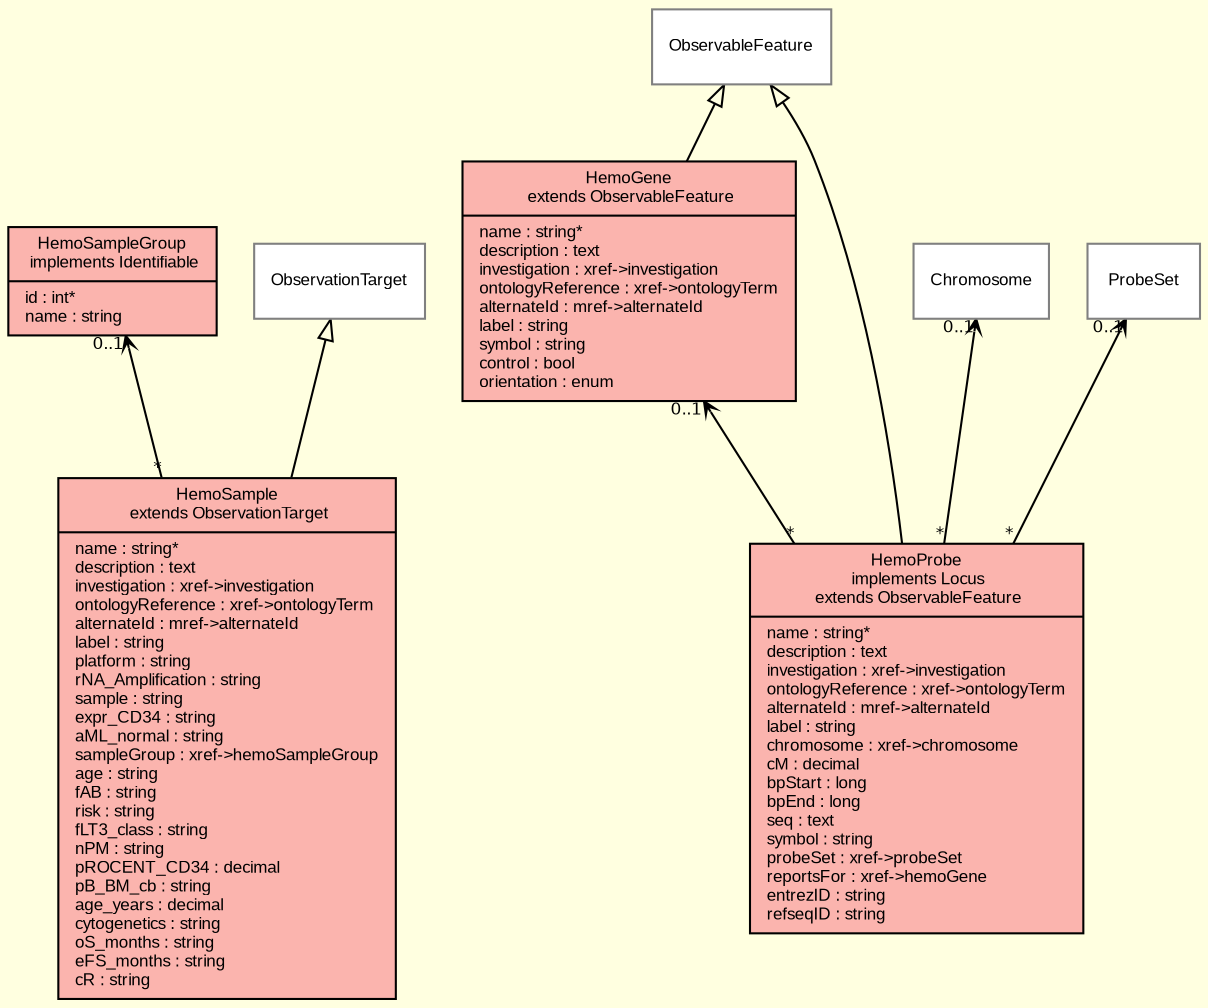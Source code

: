 digraph G {
        color = "white"
		compound = true
		fontname = "Bitstream Vera Sans"
		fontsize = 8
		pagedir="TB"
		rankdir="BT"
		bgcolor = "lightyellow"  
		labelfloat = "true"
		mode = "hier"
		overlap = "false"
		splines = "true"
		layers = "1:2"
		clusterrank = "local"
		outputorder="edgesfirst"

        node [
			fontname = "Arial"
            fontsize = 8
            shape = "record"
            color = "#808080"
            style="filled"
            fillcolor = "white"
            layer = "2"
            colorscheme = pastel19
        ]

        edge [
                fontname = "Bitstream Vera Sans"
                fontsize = 8
                layer = "1"
        ]

/* entities outside modules*/
               "HemoSample" [
                	    style = "filled"
                	    fillcolor =  "white"
			        	fontname = "Arial"
			        	fontcolor = "black"
			        	color = "black"
                
                        label = "{HemoSample\n extends observationTarget|name : string*\ldescription : text\linvestigation : xref-&gt;investigation\lontologyReference : xref-&gt;ontologyTerm\lalternateId : mref-&gt;alternateId\llabel : string\lplatform : string\lrNA_Amplification : string\lsample : string\lexpr_CD34 : string\laML_normal : string\lsampleGroup : xref-&gt;hemoSampleGroup\lage : string\lfAB : string\lrisk : string\lfLT3_class : string\lnPM : string\lpROCENT_CD34 : decimal\lpB_BM_cb : string\lage_years : decimal\lcytogenetics : string\loS_months : string\leFS_months : string\lcR : string\l}"
                ]

               "HemoGene" [
                	    style = "filled"
                	    fillcolor =  "white"
			        	fontname = "Arial"
			        	fontcolor = "black"
			        	color = "black"
                
                        label = "{HemoGene\n extends observableFeature|name : string*\ldescription : text\linvestigation : xref-&gt;investigation\lontologyReference : xref-&gt;ontologyTerm\lalternateId : mref-&gt;alternateId\llabel : string\lsymbol : string\lcontrol : bool\lorientation : enum\l}"
                ]

               "HemoProbe" [
                	    style = "filled"
                	    fillcolor =  "white"
			        	fontname = "Arial"
			        	fontcolor = "black"
			        	color = "black"
                
                        label = "{HemoProbe\n implements Locus\n extends observableFeature|name : string*\ldescription : text\linvestigation : xref-&gt;investigation\lontologyReference : xref-&gt;ontologyTerm\lalternateId : mref-&gt;alternateId\llabel : string\lchromosome : xref-&gt;chromosome\lcM : decimal\lbpStart : long\lbpEnd : long\lseq : text\lsymbol : string\lprobeSet : xref-&gt;probeSet\lreportsFor : xref-&gt;hemoGene\lentrezID : string\lrefseqID : string\l}"
                ]

               "HemoSampleGroup" [
                	    style = "filled"
                	    fillcolor =  "white"
			        	fontname = "Arial"
			        	fontcolor = "black"
			        	color = "black"
                
                        label = "{HemoSampleGroup\n implements Identifiable|id : int*\lname : string\l}"
                ]

/*entities inside modules*/
/*        subgraph cluster_0 {
        		rankdir = "TB"
        		pagedir = "TB"
                label = "org.molgenis.auth"
                labelloc = bottom
				fillcolor = "white"
                style="filled"*/

/*        }  */
/*        subgraph cluster_1 {
        		rankdir = "TB"
        		pagedir = "TB"
                label = "org.molgenis.core"
                labelloc = bottom
				fillcolor = "white"
                style="filled"*/

/*        }  */
/*        subgraph cluster_2 {
        		rankdir = "TB"
        		pagedir = "TB"
                label = "org.molgenis.data"
                labelloc = bottom
				fillcolor = "white"
                style="filled"*/

/*        }  */
/*        subgraph cluster_3 {
        		rankdir = "TB"
        		pagedir = "TB"
                label = "org.molgenis.organization"
                labelloc = bottom
				fillcolor = "white"
                style="filled"*/

/*        }  */
/*        subgraph cluster_4 {
        		rankdir = "TB"
        		pagedir = "TB"
                label = "org.molgenis.pheno"
                labelloc = bottom
				fillcolor = "white"
                style="filled"*/

/*        }  */
/*        subgraph cluster_5 {
        		rankdir = "TB"
        		pagedir = "TB"
                label = "org.molgenis.protocol"
                labelloc = bottom
				fillcolor = "white"
                style="filled"*/

/*        }  */
/*        subgraph cluster_6 {
        		rankdir = "TB"
        		pagedir = "TB"
                label = "org.molgenis.xgap"
                labelloc = bottom
				fillcolor = "white"
                style="filled"*/

/*        }  */
/*        subgraph cluster_7 {
        		rankdir = "TB"
        		pagedir = "TB"
                label = "org.molgenis.cluster"
                labelloc = bottom
				fillcolor = "white"
                style="filled"*/

/*        }  */
/*        subgraph cluster_8 {
        		rankdir = "TB"
        		pagedir = "TB"
                label = "org.molgenis.hemodb"
                labelloc = bottom
				fillcolor = "white"
                style="filled"*/

                "HemoSample" [
                	    style = "filled"
                	    fillcolor =  "1"
			        	fontname = "Arial"
			        	fontcolor = "black"
			        	color = "black"
                
                        label = "{HemoSample\n extends ObservationTarget|name : string*\ldescription : text\linvestigation : xref-&gt;investigation\lontologyReference : xref-&gt;ontologyTerm\lalternateId : mref-&gt;alternateId\llabel : string\lplatform : string\lrNA_Amplification : string\lsample : string\lexpr_CD34 : string\laML_normal : string\lsampleGroup : xref-&gt;hemoSampleGroup\lage : string\lfAB : string\lrisk : string\lfLT3_class : string\lnPM : string\lpROCENT_CD34 : decimal\lpB_BM_cb : string\lage_years : decimal\lcytogenetics : string\loS_months : string\leFS_months : string\lcR : string\l}"
                ]
                "HemoGene" [
                	    style = "filled"
                	    fillcolor =  "1"
			        	fontname = "Arial"
			        	fontcolor = "black"
			        	color = "black"
                
                        label = "{HemoGene\n extends ObservableFeature|name : string*\ldescription : text\linvestigation : xref-&gt;investigation\lontologyReference : xref-&gt;ontologyTerm\lalternateId : mref-&gt;alternateId\llabel : string\lsymbol : string\lcontrol : bool\lorientation : enum\l}"
                ]
                "HemoProbe" [
                	    style = "filled"
                	    fillcolor =  "1"
			        	fontname = "Arial"
			        	fontcolor = "black"
			        	color = "black"
                
                        label = "{HemoProbe\n implements Locus\n extends ObservableFeature|name : string*\ldescription : text\linvestigation : xref-&gt;investigation\lontologyReference : xref-&gt;ontologyTerm\lalternateId : mref-&gt;alternateId\llabel : string\lchromosome : xref-&gt;chromosome\lcM : decimal\lbpStart : long\lbpEnd : long\lseq : text\lsymbol : string\lprobeSet : xref-&gt;probeSet\lreportsFor : xref-&gt;hemoGene\lentrezID : string\lrefseqID : string\l}"
                ]
                "HemoSampleGroup" [
                	    style = "filled"
                	    fillcolor =  "1"
			        	fontname = "Arial"
			        	fontcolor = "black"
			        	color = "black"
                
                        label = "{HemoSampleGroup\n implements Identifiable|id : int*\lname : string\l}"
                ]
/*        }  */

/*interface relationships*/
        edge [
                arrowhead = "empty"
                color = "#808080"
        ]

/*inheritance relationships*/
        edge [
                arrowhead = "empty"
                color = "black"
        ]
        
        "HemoSample" -> "ObservationTarget"
        "HemoGene" -> "ObservableFeature"
        "HemoProbe" -> "ObservableFeature"

/*one to many 'xref' foreign key relationships*/
        edge [
                arrowhead = "open"
                arrowsize = 0.6
        ]
		"HemoSample" -> "HemoSampleGroup" [
			headlabel = "0..1"
			taillabel = "*"
		]
		"HemoProbe" -> "Chromosome" [
			headlabel = "0..1"
			taillabel = "*"
		]
		"HemoProbe" -> "ProbeSet" [
			headlabel = "0..1"
			taillabel = "*"
		]
		"HemoProbe" -> "HemoGene" [
			headlabel = "0..1"
			taillabel = "*"
		]
        
        
/*many to many 'mref' foreign key relationships*/
        edge [
             arrowtail = "open"
             color = "black"
             headlabel = "*"
             taillabel = "*"
             arrowsize = 0.6
        ]
}